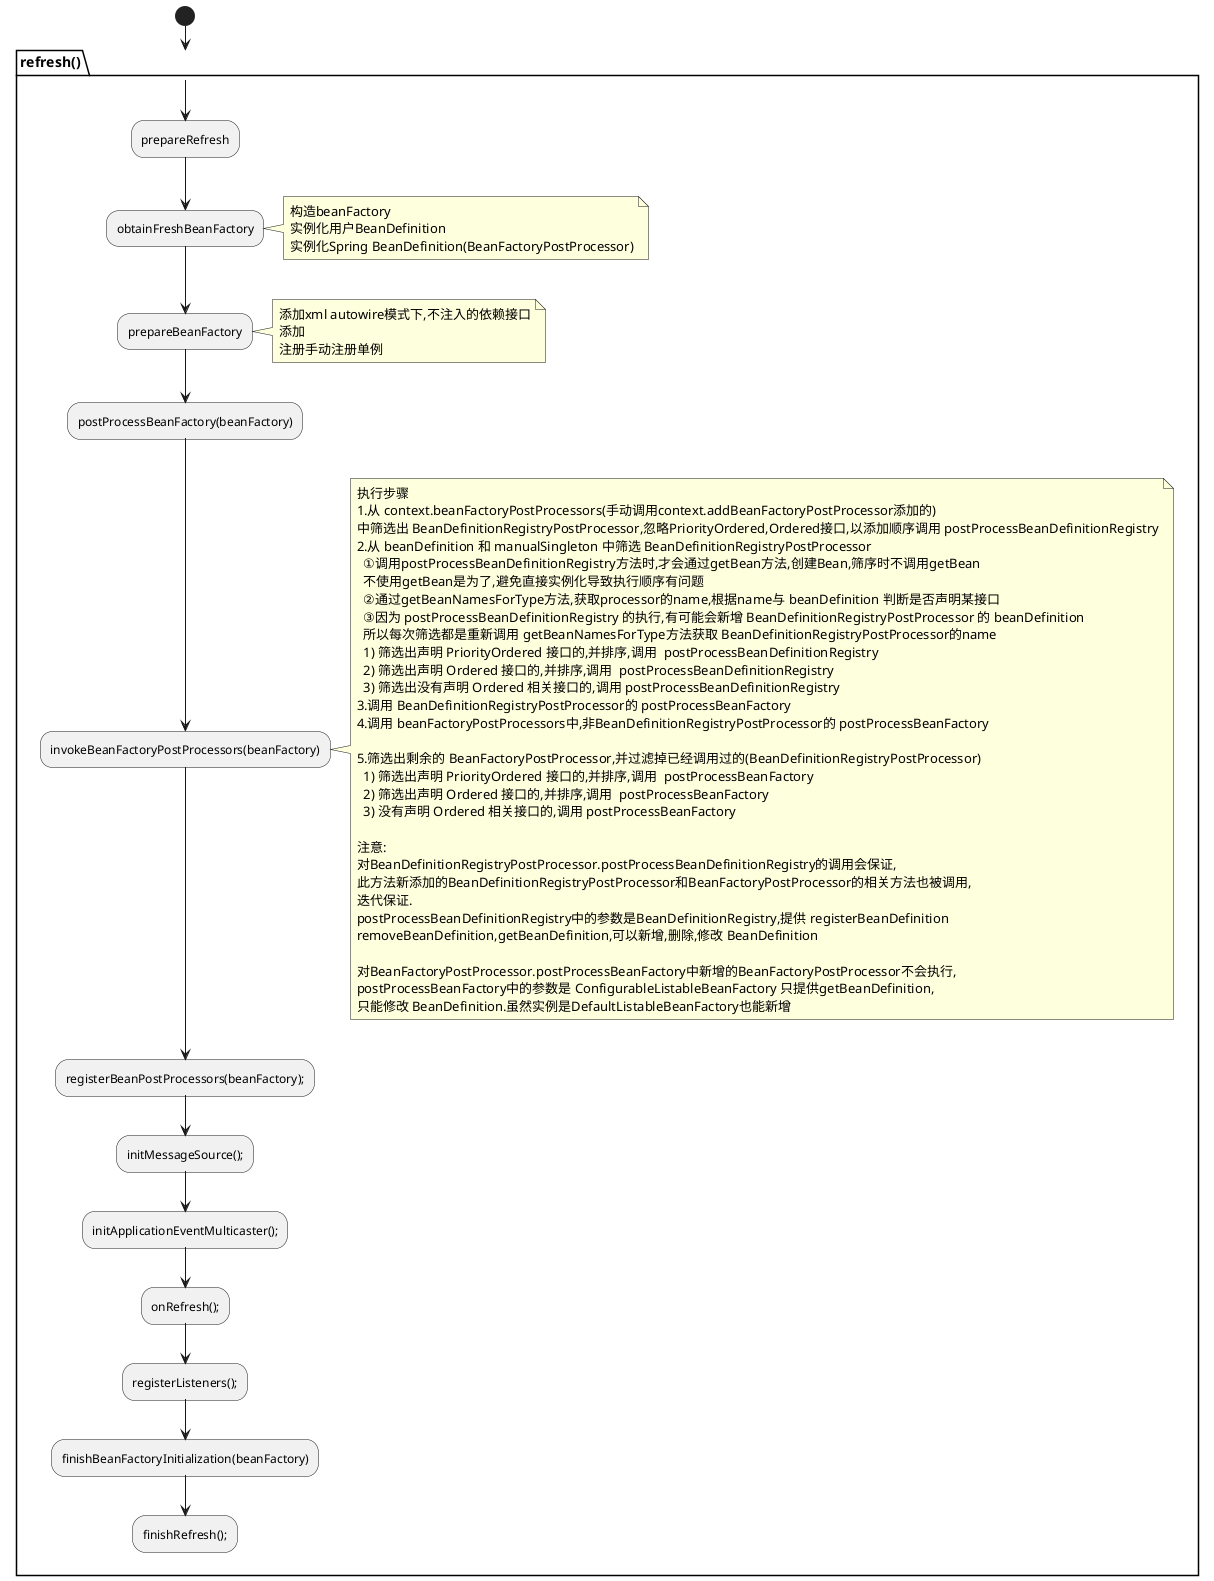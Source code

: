 @startuml

(*) --> refresh()
partition refresh() {
    -d-> prepareRefresh
    -d-> obtainFreshBeanFactory
    note right
    构造beanFactory
    实例化用户BeanDefinition
    实例化Spring BeanDefinition(BeanFactoryPostProcessor)
    end note
    -d-> prepareBeanFactory
    note right
    添加xml autowire模式下,不注入的依赖接口
    添加
    注册手动注册单例
    end note
    -d-> postProcessBeanFactory(beanFactory)
    -d-> invokeBeanFactoryPostProcessors(beanFactory)
    note right
    执行步骤
    1.从 context.beanFactoryPostProcessors(手动调用context.addBeanFactoryPostProcessor添加的)
    中筛选出 BeanDefinitionRegistryPostProcessor,忽略PriorityOrdered,Ordered接口,以添加顺序调用 postProcessBeanDefinitionRegistry
    2.从 beanDefinition 和 manualSingleton 中筛选 BeanDefinitionRegistryPostProcessor
      ①调用postProcessBeanDefinitionRegistry方法时,才会通过getBean方法,创建Bean,筛序时不调用getBean
      不使用getBean是为了,避免直接实例化导致执行顺序有问题
      ②通过getBeanNamesForType方法,获取processor的name,根据name与 beanDefinition 判断是否声明某接口
      ③因为 postProcessBeanDefinitionRegistry 的执行,有可能会新增 BeanDefinitionRegistryPostProcessor 的 beanDefinition
      所以每次筛选都是重新调用 getBeanNamesForType方法获取 BeanDefinitionRegistryPostProcessor的name
      1) 筛选出声明 PriorityOrdered 接口的,并排序,调用  postProcessBeanDefinitionRegistry
      2) 筛选出声明 Ordered 接口的,并排序,调用  postProcessBeanDefinitionRegistry
      3) 筛选出没有声明 Ordered 相关接口的,调用 postProcessBeanDefinitionRegistry
    3.调用 BeanDefinitionRegistryPostProcessor的 postProcessBeanFactory
    4.调用 beanFactoryPostProcessors中,非BeanDefinitionRegistryPostProcessor的 postProcessBeanFactory

    5.筛选出剩余的 BeanFactoryPostProcessor,并过滤掉已经调用过的(BeanDefinitionRegistryPostProcessor)
      1) 筛选出声明 PriorityOrdered 接口的,并排序,调用  postProcessBeanFactory
      2) 筛选出声明 Ordered 接口的,并排序,调用  postProcessBeanFactory
      3) 没有声明 Ordered 相关接口的,调用 postProcessBeanFactory

    注意:
    对BeanDefinitionRegistryPostProcessor.postProcessBeanDefinitionRegistry的调用会保证,
    此方法新添加的BeanDefinitionRegistryPostProcessor和BeanFactoryPostProcessor的相关方法也被调用,
    迭代保证.
    postProcessBeanDefinitionRegistry中的参数是BeanDefinitionRegistry,提供 registerBeanDefinition
    removeBeanDefinition,getBeanDefinition,可以新增,删除,修改 BeanDefinition

    对BeanFactoryPostProcessor.postProcessBeanFactory中新增的BeanFactoryPostProcessor不会执行,
    postProcessBeanFactory中的参数是 ConfigurableListableBeanFactory 只提供getBeanDefinition,
    只能修改 BeanDefinition.虽然实例是DefaultListableBeanFactory也能新增
    end note
    -d-> registerBeanPostProcessors(beanFactory);
    -d-> initMessageSource();
    -d-> initApplicationEventMulticaster();
    -d-> onRefresh();
    -d-> registerListeners();
    -d-> finishBeanFactoryInitialization(beanFactory)
    -d-> finishRefresh();
}

@enduml
